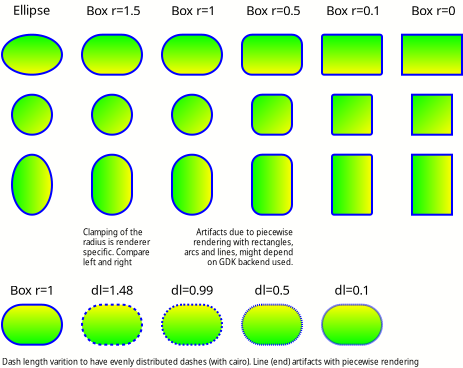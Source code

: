 <?xml version="1.0" encoding="UTF-8"?>
<dia:diagram xmlns:dia="http://www.lysator.liu.se/~alla/dia/">
  <dia:layer name="Background" visible="true" connectable="true" active="true">
    <dia:object type="Standard - Ellipse" version="0" id="O0">
      <dia:attribute name="obj_pos">
        <dia:point val="2,2"/>
      </dia:attribute>
      <dia:attribute name="obj_bb">
        <dia:rectangle val="1.95,1.95;5.05,4.05"/>
      </dia:attribute>
      <dia:attribute name="elem_corner">
        <dia:point val="2,2"/>
      </dia:attribute>
      <dia:attribute name="elem_width">
        <dia:real val="3"/>
      </dia:attribute>
      <dia:attribute name="elem_height">
        <dia:real val="2"/>
      </dia:attribute>
      <dia:attribute name="border_color">
        <dia:color val="#0000ffff"/>
      </dia:attribute>
      <dia:attribute name="inner_color">
        <dia:color val="#00ff00ff"/>
      </dia:attribute>
      <dia:attribute name="pattern">
        <dia:composite type="pattern">
          <dia:attribute name="data">
            <dia:composite type="color-stop">
              <dia:attribute name="offset">
                <dia:real val="0"/>
              </dia:attribute>
              <dia:attribute name="color">
                <dia:color val="#00ff00ff"/>
              </dia:attribute>
            </dia:composite>
            <dia:composite type="color-stop">
              <dia:attribute name="offset">
                <dia:real val="1"/>
              </dia:attribute>
              <dia:attribute name="color">
                <dia:color val="#ffff00ff"/>
              </dia:attribute>
            </dia:composite>
          </dia:attribute>
          <dia:attribute name="gradient">
            <dia:int val="1"/>
          </dia:attribute>
          <dia:attribute name="flags">
            <dia:int val="0"/>
          </dia:attribute>
          <dia:attribute name="p1">
            <dia:point val="0,0"/>
          </dia:attribute>
          <dia:attribute name="p2">
            <dia:point val="0,1"/>
          </dia:attribute>
        </dia:composite>
      </dia:attribute>
    </dia:object>
    <dia:object type="Standard - Ellipse" version="0" id="O1">
      <dia:attribute name="obj_pos">
        <dia:point val="2.5,5"/>
      </dia:attribute>
      <dia:attribute name="obj_bb">
        <dia:rectangle val="2.45,4.95;4.55,7.05"/>
      </dia:attribute>
      <dia:attribute name="elem_corner">
        <dia:point val="2.5,5"/>
      </dia:attribute>
      <dia:attribute name="elem_width">
        <dia:real val="2"/>
      </dia:attribute>
      <dia:attribute name="elem_height">
        <dia:real val="2"/>
      </dia:attribute>
      <dia:attribute name="border_color">
        <dia:color val="#0000ffff"/>
      </dia:attribute>
      <dia:attribute name="inner_color">
        <dia:color val="#00ff00ff"/>
      </dia:attribute>
      <dia:attribute name="pattern">
        <dia:composite type="pattern">
          <dia:attribute name="data">
            <dia:composite type="color-stop">
              <dia:attribute name="offset">
                <dia:real val="0"/>
              </dia:attribute>
              <dia:attribute name="color">
                <dia:color val="#00ff00ff"/>
              </dia:attribute>
            </dia:composite>
            <dia:composite type="color-stop">
              <dia:attribute name="offset">
                <dia:real val="1"/>
              </dia:attribute>
              <dia:attribute name="color">
                <dia:color val="#ffff00ff"/>
              </dia:attribute>
            </dia:composite>
          </dia:attribute>
          <dia:attribute name="gradient">
            <dia:int val="1"/>
          </dia:attribute>
          <dia:attribute name="flags">
            <dia:int val="0"/>
          </dia:attribute>
          <dia:attribute name="p1">
            <dia:point val="0,0"/>
          </dia:attribute>
          <dia:attribute name="p2">
            <dia:point val="1,1"/>
          </dia:attribute>
        </dia:composite>
      </dia:attribute>
    </dia:object>
    <dia:object type="Standard - Ellipse" version="0" id="O2">
      <dia:attribute name="obj_pos">
        <dia:point val="2.5,8"/>
      </dia:attribute>
      <dia:attribute name="obj_bb">
        <dia:rectangle val="2.45,7.95;4.55,11.05"/>
      </dia:attribute>
      <dia:attribute name="elem_corner">
        <dia:point val="2.5,8"/>
      </dia:attribute>
      <dia:attribute name="elem_width">
        <dia:real val="2"/>
      </dia:attribute>
      <dia:attribute name="elem_height">
        <dia:real val="3"/>
      </dia:attribute>
      <dia:attribute name="border_color">
        <dia:color val="#0000ffff"/>
      </dia:attribute>
      <dia:attribute name="inner_color">
        <dia:color val="#00ff00ff"/>
      </dia:attribute>
      <dia:attribute name="pattern">
        <dia:composite type="pattern">
          <dia:attribute name="data">
            <dia:composite type="color-stop">
              <dia:attribute name="offset">
                <dia:real val="0"/>
              </dia:attribute>
              <dia:attribute name="color">
                <dia:color val="#00ff00ff"/>
              </dia:attribute>
            </dia:composite>
            <dia:composite type="color-stop">
              <dia:attribute name="offset">
                <dia:real val="1"/>
              </dia:attribute>
              <dia:attribute name="color">
                <dia:color val="#ffff00ff"/>
              </dia:attribute>
            </dia:composite>
          </dia:attribute>
          <dia:attribute name="gradient">
            <dia:int val="1"/>
          </dia:attribute>
          <dia:attribute name="flags">
            <dia:int val="0"/>
          </dia:attribute>
          <dia:attribute name="p1">
            <dia:point val="0,0"/>
          </dia:attribute>
          <dia:attribute name="p2">
            <dia:point val="1,0"/>
          </dia:attribute>
        </dia:composite>
      </dia:attribute>
    </dia:object>
    <dia:object type="Standard - Box" version="0" id="O3">
      <dia:attribute name="obj_pos">
        <dia:point val="6,2"/>
      </dia:attribute>
      <dia:attribute name="obj_bb">
        <dia:rectangle val="5.95,1.95;9.05,4.05"/>
      </dia:attribute>
      <dia:attribute name="elem_corner">
        <dia:point val="6,2"/>
      </dia:attribute>
      <dia:attribute name="elem_width">
        <dia:real val="3"/>
      </dia:attribute>
      <dia:attribute name="elem_height">
        <dia:real val="2"/>
      </dia:attribute>
      <dia:attribute name="border_color">
        <dia:color val="#0000ffff"/>
      </dia:attribute>
      <dia:attribute name="inner_color">
        <dia:color val="#00ff00ff"/>
      </dia:attribute>
      <dia:attribute name="show_background">
        <dia:boolean val="true"/>
      </dia:attribute>
      <dia:attribute name="corner_radius">
        <dia:real val="1.5"/>
      </dia:attribute>
      <dia:attribute name="pattern">
        <dia:composite type="pattern">
          <dia:attribute name="data">
            <dia:composite type="color-stop">
              <dia:attribute name="offset">
                <dia:real val="0"/>
              </dia:attribute>
              <dia:attribute name="color">
                <dia:color val="#00ff00ff"/>
              </dia:attribute>
            </dia:composite>
            <dia:composite type="color-stop">
              <dia:attribute name="offset">
                <dia:real val="1"/>
              </dia:attribute>
              <dia:attribute name="color">
                <dia:color val="#ffff00ff"/>
              </dia:attribute>
            </dia:composite>
          </dia:attribute>
          <dia:attribute name="gradient">
            <dia:int val="1"/>
          </dia:attribute>
          <dia:attribute name="flags">
            <dia:int val="0"/>
          </dia:attribute>
          <dia:attribute name="p1">
            <dia:point val="0,0"/>
          </dia:attribute>
          <dia:attribute name="p2">
            <dia:point val="0,1"/>
          </dia:attribute>
        </dia:composite>
      </dia:attribute>
    </dia:object>
    <dia:object type="Standard - Box" version="0" id="O4">
      <dia:attribute name="obj_pos">
        <dia:point val="10,2"/>
      </dia:attribute>
      <dia:attribute name="obj_bb">
        <dia:rectangle val="9.95,1.95;13.05,4.05"/>
      </dia:attribute>
      <dia:attribute name="elem_corner">
        <dia:point val="10,2"/>
      </dia:attribute>
      <dia:attribute name="elem_width">
        <dia:real val="3"/>
      </dia:attribute>
      <dia:attribute name="elem_height">
        <dia:real val="2"/>
      </dia:attribute>
      <dia:attribute name="border_color">
        <dia:color val="#0000ffff"/>
      </dia:attribute>
      <dia:attribute name="inner_color">
        <dia:color val="#00ff00ff"/>
      </dia:attribute>
      <dia:attribute name="show_background">
        <dia:boolean val="true"/>
      </dia:attribute>
      <dia:attribute name="corner_radius">
        <dia:real val="1"/>
      </dia:attribute>
      <dia:attribute name="pattern">
        <dia:composite type="pattern">
          <dia:attribute name="data">
            <dia:composite type="color-stop">
              <dia:attribute name="offset">
                <dia:real val="0"/>
              </dia:attribute>
              <dia:attribute name="color">
                <dia:color val="#00ff00ff"/>
              </dia:attribute>
            </dia:composite>
            <dia:composite type="color-stop">
              <dia:attribute name="offset">
                <dia:real val="1"/>
              </dia:attribute>
              <dia:attribute name="color">
                <dia:color val="#ffff00ff"/>
              </dia:attribute>
            </dia:composite>
          </dia:attribute>
          <dia:attribute name="gradient">
            <dia:int val="1"/>
          </dia:attribute>
          <dia:attribute name="flags">
            <dia:int val="0"/>
          </dia:attribute>
          <dia:attribute name="p1">
            <dia:point val="0,0"/>
          </dia:attribute>
          <dia:attribute name="p2">
            <dia:point val="0,1"/>
          </dia:attribute>
        </dia:composite>
      </dia:attribute>
    </dia:object>
    <dia:object type="Standard - Box" version="0" id="O5">
      <dia:attribute name="obj_pos">
        <dia:point val="14,2"/>
      </dia:attribute>
      <dia:attribute name="obj_bb">
        <dia:rectangle val="13.95,1.95;17.05,4.05"/>
      </dia:attribute>
      <dia:attribute name="elem_corner">
        <dia:point val="14,2"/>
      </dia:attribute>
      <dia:attribute name="elem_width">
        <dia:real val="3"/>
      </dia:attribute>
      <dia:attribute name="elem_height">
        <dia:real val="2"/>
      </dia:attribute>
      <dia:attribute name="border_color">
        <dia:color val="#0000ffff"/>
      </dia:attribute>
      <dia:attribute name="inner_color">
        <dia:color val="#00ff00ff"/>
      </dia:attribute>
      <dia:attribute name="show_background">
        <dia:boolean val="true"/>
      </dia:attribute>
      <dia:attribute name="corner_radius">
        <dia:real val="0.5"/>
      </dia:attribute>
      <dia:attribute name="pattern">
        <dia:composite type="pattern">
          <dia:attribute name="data">
            <dia:composite type="color-stop">
              <dia:attribute name="offset">
                <dia:real val="0"/>
              </dia:attribute>
              <dia:attribute name="color">
                <dia:color val="#00ff00ff"/>
              </dia:attribute>
            </dia:composite>
            <dia:composite type="color-stop">
              <dia:attribute name="offset">
                <dia:real val="1"/>
              </dia:attribute>
              <dia:attribute name="color">
                <dia:color val="#ffff00ff"/>
              </dia:attribute>
            </dia:composite>
          </dia:attribute>
          <dia:attribute name="gradient">
            <dia:int val="1"/>
          </dia:attribute>
          <dia:attribute name="flags">
            <dia:int val="0"/>
          </dia:attribute>
          <dia:attribute name="p1">
            <dia:point val="0,0"/>
          </dia:attribute>
          <dia:attribute name="p2">
            <dia:point val="0,1"/>
          </dia:attribute>
        </dia:composite>
      </dia:attribute>
    </dia:object>
    <dia:object type="Standard - Box" version="0" id="O6">
      <dia:attribute name="obj_pos">
        <dia:point val="6.5,5"/>
      </dia:attribute>
      <dia:attribute name="obj_bb">
        <dia:rectangle val="6.45,4.95;8.55,7.05"/>
      </dia:attribute>
      <dia:attribute name="elem_corner">
        <dia:point val="6.5,5"/>
      </dia:attribute>
      <dia:attribute name="elem_width">
        <dia:real val="2"/>
      </dia:attribute>
      <dia:attribute name="elem_height">
        <dia:real val="2"/>
      </dia:attribute>
      <dia:attribute name="border_color">
        <dia:color val="#0000ffff"/>
      </dia:attribute>
      <dia:attribute name="inner_color">
        <dia:color val="#00ff00ff"/>
      </dia:attribute>
      <dia:attribute name="show_background">
        <dia:boolean val="true"/>
      </dia:attribute>
      <dia:attribute name="corner_radius">
        <dia:real val="1.5"/>
      </dia:attribute>
      <dia:attribute name="pattern">
        <dia:composite type="pattern">
          <dia:attribute name="data">
            <dia:composite type="color-stop">
              <dia:attribute name="offset">
                <dia:real val="0"/>
              </dia:attribute>
              <dia:attribute name="color">
                <dia:color val="#00ff00ff"/>
              </dia:attribute>
            </dia:composite>
            <dia:composite type="color-stop">
              <dia:attribute name="offset">
                <dia:real val="1"/>
              </dia:attribute>
              <dia:attribute name="color">
                <dia:color val="#ffff00ff"/>
              </dia:attribute>
            </dia:composite>
          </dia:attribute>
          <dia:attribute name="gradient">
            <dia:int val="1"/>
          </dia:attribute>
          <dia:attribute name="flags">
            <dia:int val="0"/>
          </dia:attribute>
          <dia:attribute name="p1">
            <dia:point val="0,0"/>
          </dia:attribute>
          <dia:attribute name="p2">
            <dia:point val="1,1"/>
          </dia:attribute>
        </dia:composite>
      </dia:attribute>
    </dia:object>
    <dia:object type="Standard - Box" version="0" id="O7">
      <dia:attribute name="obj_pos">
        <dia:point val="10.5,5"/>
      </dia:attribute>
      <dia:attribute name="obj_bb">
        <dia:rectangle val="10.45,4.95;12.55,7.05"/>
      </dia:attribute>
      <dia:attribute name="elem_corner">
        <dia:point val="10.5,5"/>
      </dia:attribute>
      <dia:attribute name="elem_width">
        <dia:real val="2"/>
      </dia:attribute>
      <dia:attribute name="elem_height">
        <dia:real val="2"/>
      </dia:attribute>
      <dia:attribute name="border_color">
        <dia:color val="#0000ffff"/>
      </dia:attribute>
      <dia:attribute name="inner_color">
        <dia:color val="#00ff00ff"/>
      </dia:attribute>
      <dia:attribute name="show_background">
        <dia:boolean val="true"/>
      </dia:attribute>
      <dia:attribute name="corner_radius">
        <dia:real val="1"/>
      </dia:attribute>
      <dia:attribute name="pattern">
        <dia:composite type="pattern">
          <dia:attribute name="data">
            <dia:composite type="color-stop">
              <dia:attribute name="offset">
                <dia:real val="0"/>
              </dia:attribute>
              <dia:attribute name="color">
                <dia:color val="#00ff00ff"/>
              </dia:attribute>
            </dia:composite>
            <dia:composite type="color-stop">
              <dia:attribute name="offset">
                <dia:real val="1"/>
              </dia:attribute>
              <dia:attribute name="color">
                <dia:color val="#ffff00ff"/>
              </dia:attribute>
            </dia:composite>
          </dia:attribute>
          <dia:attribute name="gradient">
            <dia:int val="1"/>
          </dia:attribute>
          <dia:attribute name="flags">
            <dia:int val="0"/>
          </dia:attribute>
          <dia:attribute name="p1">
            <dia:point val="0,0"/>
          </dia:attribute>
          <dia:attribute name="p2">
            <dia:point val="1,1"/>
          </dia:attribute>
        </dia:composite>
      </dia:attribute>
    </dia:object>
    <dia:object type="Standard - Box" version="0" id="O8">
      <dia:attribute name="obj_pos">
        <dia:point val="14.5,5"/>
      </dia:attribute>
      <dia:attribute name="obj_bb">
        <dia:rectangle val="14.45,4.95;16.55,7.05"/>
      </dia:attribute>
      <dia:attribute name="elem_corner">
        <dia:point val="14.5,5"/>
      </dia:attribute>
      <dia:attribute name="elem_width">
        <dia:real val="2"/>
      </dia:attribute>
      <dia:attribute name="elem_height">
        <dia:real val="2"/>
      </dia:attribute>
      <dia:attribute name="border_color">
        <dia:color val="#0000ffff"/>
      </dia:attribute>
      <dia:attribute name="inner_color">
        <dia:color val="#00ff00ff"/>
      </dia:attribute>
      <dia:attribute name="show_background">
        <dia:boolean val="true"/>
      </dia:attribute>
      <dia:attribute name="corner_radius">
        <dia:real val="0.5"/>
      </dia:attribute>
      <dia:attribute name="pattern">
        <dia:composite type="pattern">
          <dia:attribute name="data">
            <dia:composite type="color-stop">
              <dia:attribute name="offset">
                <dia:real val="0"/>
              </dia:attribute>
              <dia:attribute name="color">
                <dia:color val="#00ff00ff"/>
              </dia:attribute>
            </dia:composite>
            <dia:composite type="color-stop">
              <dia:attribute name="offset">
                <dia:real val="1"/>
              </dia:attribute>
              <dia:attribute name="color">
                <dia:color val="#ffff00ff"/>
              </dia:attribute>
            </dia:composite>
          </dia:attribute>
          <dia:attribute name="gradient">
            <dia:int val="1"/>
          </dia:attribute>
          <dia:attribute name="flags">
            <dia:int val="0"/>
          </dia:attribute>
          <dia:attribute name="p1">
            <dia:point val="0,0"/>
          </dia:attribute>
          <dia:attribute name="p2">
            <dia:point val="1,1"/>
          </dia:attribute>
        </dia:composite>
      </dia:attribute>
    </dia:object>
    <dia:object type="Standard - Box" version="0" id="O9">
      <dia:attribute name="obj_pos">
        <dia:point val="6.5,8"/>
      </dia:attribute>
      <dia:attribute name="obj_bb">
        <dia:rectangle val="6.45,7.95;8.55,11.05"/>
      </dia:attribute>
      <dia:attribute name="elem_corner">
        <dia:point val="6.5,8"/>
      </dia:attribute>
      <dia:attribute name="elem_width">
        <dia:real val="2"/>
      </dia:attribute>
      <dia:attribute name="elem_height">
        <dia:real val="3"/>
      </dia:attribute>
      <dia:attribute name="border_color">
        <dia:color val="#0000ffff"/>
      </dia:attribute>
      <dia:attribute name="inner_color">
        <dia:color val="#00ff00ff"/>
      </dia:attribute>
      <dia:attribute name="show_background">
        <dia:boolean val="true"/>
      </dia:attribute>
      <dia:attribute name="corner_radius">
        <dia:real val="1.5"/>
      </dia:attribute>
      <dia:attribute name="pattern">
        <dia:composite type="pattern">
          <dia:attribute name="data">
            <dia:composite type="color-stop">
              <dia:attribute name="offset">
                <dia:real val="0"/>
              </dia:attribute>
              <dia:attribute name="color">
                <dia:color val="#00ff00ff"/>
              </dia:attribute>
            </dia:composite>
            <dia:composite type="color-stop">
              <dia:attribute name="offset">
                <dia:real val="1"/>
              </dia:attribute>
              <dia:attribute name="color">
                <dia:color val="#ffff00ff"/>
              </dia:attribute>
            </dia:composite>
          </dia:attribute>
          <dia:attribute name="gradient">
            <dia:int val="1"/>
          </dia:attribute>
          <dia:attribute name="flags">
            <dia:int val="0"/>
          </dia:attribute>
          <dia:attribute name="p1">
            <dia:point val="0,0"/>
          </dia:attribute>
          <dia:attribute name="p2">
            <dia:point val="1,0"/>
          </dia:attribute>
        </dia:composite>
      </dia:attribute>
    </dia:object>
    <dia:object type="Standard - Box" version="0" id="O10">
      <dia:attribute name="obj_pos">
        <dia:point val="10.5,8"/>
      </dia:attribute>
      <dia:attribute name="obj_bb">
        <dia:rectangle val="10.45,7.95;12.55,11.05"/>
      </dia:attribute>
      <dia:attribute name="elem_corner">
        <dia:point val="10.5,8"/>
      </dia:attribute>
      <dia:attribute name="elem_width">
        <dia:real val="2"/>
      </dia:attribute>
      <dia:attribute name="elem_height">
        <dia:real val="3"/>
      </dia:attribute>
      <dia:attribute name="border_color">
        <dia:color val="#0000ffff"/>
      </dia:attribute>
      <dia:attribute name="inner_color">
        <dia:color val="#00ff00ff"/>
      </dia:attribute>
      <dia:attribute name="show_background">
        <dia:boolean val="true"/>
      </dia:attribute>
      <dia:attribute name="corner_radius">
        <dia:real val="1"/>
      </dia:attribute>
      <dia:attribute name="pattern">
        <dia:composite type="pattern">
          <dia:attribute name="data">
            <dia:composite type="color-stop">
              <dia:attribute name="offset">
                <dia:real val="0"/>
              </dia:attribute>
              <dia:attribute name="color">
                <dia:color val="#00ff00ff"/>
              </dia:attribute>
            </dia:composite>
            <dia:composite type="color-stop">
              <dia:attribute name="offset">
                <dia:real val="1"/>
              </dia:attribute>
              <dia:attribute name="color">
                <dia:color val="#ffff00ff"/>
              </dia:attribute>
            </dia:composite>
          </dia:attribute>
          <dia:attribute name="gradient">
            <dia:int val="1"/>
          </dia:attribute>
          <dia:attribute name="flags">
            <dia:int val="0"/>
          </dia:attribute>
          <dia:attribute name="p1">
            <dia:point val="0,0"/>
          </dia:attribute>
          <dia:attribute name="p2">
            <dia:point val="1,0"/>
          </dia:attribute>
        </dia:composite>
      </dia:attribute>
    </dia:object>
    <dia:object type="Standard - Box" version="0" id="O11">
      <dia:attribute name="obj_pos">
        <dia:point val="14.5,8"/>
      </dia:attribute>
      <dia:attribute name="obj_bb">
        <dia:rectangle val="14.45,7.95;16.55,11.05"/>
      </dia:attribute>
      <dia:attribute name="elem_corner">
        <dia:point val="14.5,8"/>
      </dia:attribute>
      <dia:attribute name="elem_width">
        <dia:real val="2"/>
      </dia:attribute>
      <dia:attribute name="elem_height">
        <dia:real val="3"/>
      </dia:attribute>
      <dia:attribute name="border_color">
        <dia:color val="#0000ffff"/>
      </dia:attribute>
      <dia:attribute name="inner_color">
        <dia:color val="#00ff00ff"/>
      </dia:attribute>
      <dia:attribute name="show_background">
        <dia:boolean val="true"/>
      </dia:attribute>
      <dia:attribute name="corner_radius">
        <dia:real val="0.5"/>
      </dia:attribute>
      <dia:attribute name="pattern">
        <dia:composite type="pattern">
          <dia:attribute name="data">
            <dia:composite type="color-stop">
              <dia:attribute name="offset">
                <dia:real val="0"/>
              </dia:attribute>
              <dia:attribute name="color">
                <dia:color val="#00ff00ff"/>
              </dia:attribute>
            </dia:composite>
            <dia:composite type="color-stop">
              <dia:attribute name="offset">
                <dia:real val="1"/>
              </dia:attribute>
              <dia:attribute name="color">
                <dia:color val="#ffff00ff"/>
              </dia:attribute>
            </dia:composite>
          </dia:attribute>
          <dia:attribute name="gradient">
            <dia:int val="1"/>
          </dia:attribute>
          <dia:attribute name="flags">
            <dia:int val="0"/>
          </dia:attribute>
          <dia:attribute name="p1">
            <dia:point val="0,0"/>
          </dia:attribute>
          <dia:attribute name="p2">
            <dia:point val="1,0"/>
          </dia:attribute>
        </dia:composite>
      </dia:attribute>
    </dia:object>
    <dia:object type="Standard - Text" version="1" id="O12">
      <dia:attribute name="obj_pos">
        <dia:point val="3.5,1"/>
      </dia:attribute>
      <dia:attribute name="obj_bb">
        <dia:rectangle val="2.61,0.36;4.39,1.133"/>
      </dia:attribute>
      <dia:attribute name="text">
        <dia:composite type="text">
          <dia:attribute name="string">
            <dia:string>#Ellipse#</dia:string>
          </dia:attribute>
          <dia:attribute name="font">
            <dia:font family="sans" style="0" name="Helvetica"/>
          </dia:attribute>
          <dia:attribute name="height">
            <dia:real val="0.8"/>
          </dia:attribute>
          <dia:attribute name="pos">
            <dia:point val="3.5,1"/>
          </dia:attribute>
          <dia:attribute name="color">
            <dia:color val="#000000ff"/>
          </dia:attribute>
          <dia:attribute name="alignment">
            <dia:enum val="1"/>
          </dia:attribute>
        </dia:composite>
      </dia:attribute>
      <dia:attribute name="valign">
        <dia:enum val="3"/>
      </dia:attribute>
    </dia:object>
    <dia:object type="Standard - Text" version="1" id="O13">
      <dia:attribute name="obj_pos">
        <dia:point val="7.556,1.024"/>
      </dia:attribute>
      <dia:attribute name="obj_bb">
        <dia:rectangle val="6.139,0.384;8.972,1.157"/>
      </dia:attribute>
      <dia:attribute name="text">
        <dia:composite type="text">
          <dia:attribute name="string">
            <dia:string>#Box r=1.5#</dia:string>
          </dia:attribute>
          <dia:attribute name="font">
            <dia:font family="sans" style="0" name="Helvetica"/>
          </dia:attribute>
          <dia:attribute name="height">
            <dia:real val="0.8"/>
          </dia:attribute>
          <dia:attribute name="pos">
            <dia:point val="7.556,1.024"/>
          </dia:attribute>
          <dia:attribute name="color">
            <dia:color val="#000000ff"/>
          </dia:attribute>
          <dia:attribute name="alignment">
            <dia:enum val="1"/>
          </dia:attribute>
        </dia:composite>
      </dia:attribute>
      <dia:attribute name="valign">
        <dia:enum val="3"/>
      </dia:attribute>
    </dia:object>
    <dia:object type="Standard - Text" version="1" id="O14">
      <dia:attribute name="obj_pos">
        <dia:point val="11.556,1.024"/>
      </dia:attribute>
      <dia:attribute name="obj_bb">
        <dia:rectangle val="10.412,0.384;12.699,1.157"/>
      </dia:attribute>
      <dia:attribute name="text">
        <dia:composite type="text">
          <dia:attribute name="string">
            <dia:string>#Box r=1#</dia:string>
          </dia:attribute>
          <dia:attribute name="font">
            <dia:font family="sans" style="0" name="Helvetica"/>
          </dia:attribute>
          <dia:attribute name="height">
            <dia:real val="0.8"/>
          </dia:attribute>
          <dia:attribute name="pos">
            <dia:point val="11.556,1.024"/>
          </dia:attribute>
          <dia:attribute name="color">
            <dia:color val="#000000ff"/>
          </dia:attribute>
          <dia:attribute name="alignment">
            <dia:enum val="1"/>
          </dia:attribute>
        </dia:composite>
      </dia:attribute>
      <dia:attribute name="valign">
        <dia:enum val="3"/>
      </dia:attribute>
    </dia:object>
    <dia:object type="Standard - Text" version="1" id="O15">
      <dia:attribute name="obj_pos">
        <dia:point val="15.556,1.024"/>
      </dia:attribute>
      <dia:attribute name="obj_bb">
        <dia:rectangle val="14.139,0.384;16.972,1.157"/>
      </dia:attribute>
      <dia:attribute name="text">
        <dia:composite type="text">
          <dia:attribute name="string">
            <dia:string>#Box r=0.5#</dia:string>
          </dia:attribute>
          <dia:attribute name="font">
            <dia:font family="sans" style="0" name="Helvetica"/>
          </dia:attribute>
          <dia:attribute name="height">
            <dia:real val="0.8"/>
          </dia:attribute>
          <dia:attribute name="pos">
            <dia:point val="15.556,1.024"/>
          </dia:attribute>
          <dia:attribute name="color">
            <dia:color val="#000000ff"/>
          </dia:attribute>
          <dia:attribute name="alignment">
            <dia:enum val="1"/>
          </dia:attribute>
        </dia:composite>
      </dia:attribute>
      <dia:attribute name="valign">
        <dia:enum val="3"/>
      </dia:attribute>
    </dia:object>
    <dia:object type="Standard - Text" version="1" id="O16">
      <dia:attribute name="obj_pos">
        <dia:point val="6.056,12.024"/>
      </dia:attribute>
      <dia:attribute name="obj_bb">
        <dia:rectangle val="6.056,11.624;9.168,13.607"/>
      </dia:attribute>
      <dia:attribute name="text">
        <dia:composite type="text">
          <dia:attribute name="string">
            <dia:string>#Clamping of the
radius is renderer
specific. Compare
left and right#</dia:string>
          </dia:attribute>
          <dia:attribute name="font">
            <dia:font family="sans" style="0" name="Helvetica"/>
          </dia:attribute>
          <dia:attribute name="height">
            <dia:real val="0.5"/>
          </dia:attribute>
          <dia:attribute name="pos">
            <dia:point val="6.056,12.024"/>
          </dia:attribute>
          <dia:attribute name="color">
            <dia:color val="#000000ff"/>
          </dia:attribute>
          <dia:attribute name="alignment">
            <dia:enum val="0"/>
          </dia:attribute>
        </dia:composite>
      </dia:attribute>
      <dia:attribute name="valign">
        <dia:enum val="3"/>
      </dia:attribute>
    </dia:object>
    <dia:object type="Standard - Text" version="1" id="O17">
      <dia:attribute name="obj_pos">
        <dia:point val="16.556,12.024"/>
      </dia:attribute>
      <dia:attribute name="obj_bb">
        <dia:rectangle val="11.463,11.624;16.556,13.607"/>
      </dia:attribute>
      <dia:attribute name="text">
        <dia:composite type="text">
          <dia:attribute name="string">
            <dia:string>#Artifacts due to piecewise
rendering with rectangles,
arcs and lines, might depend
on GDK backend used.#</dia:string>
          </dia:attribute>
          <dia:attribute name="font">
            <dia:font family="sans" style="0" name="Helvetica"/>
          </dia:attribute>
          <dia:attribute name="height">
            <dia:real val="0.5"/>
          </dia:attribute>
          <dia:attribute name="pos">
            <dia:point val="16.556,12.024"/>
          </dia:attribute>
          <dia:attribute name="color">
            <dia:color val="#000000ff"/>
          </dia:attribute>
          <dia:attribute name="alignment">
            <dia:enum val="2"/>
          </dia:attribute>
        </dia:composite>
      </dia:attribute>
      <dia:attribute name="valign">
        <dia:enum val="3"/>
      </dia:attribute>
    </dia:object>
    <dia:object type="Standard - Box" version="0" id="O18">
      <dia:attribute name="obj_pos">
        <dia:point val="2,15.5"/>
      </dia:attribute>
      <dia:attribute name="obj_bb">
        <dia:rectangle val="1.95,15.45;5.05,17.55"/>
      </dia:attribute>
      <dia:attribute name="elem_corner">
        <dia:point val="2,15.5"/>
      </dia:attribute>
      <dia:attribute name="elem_width">
        <dia:real val="3"/>
      </dia:attribute>
      <dia:attribute name="elem_height">
        <dia:real val="2"/>
      </dia:attribute>
      <dia:attribute name="border_color">
        <dia:color val="#0000ffff"/>
      </dia:attribute>
      <dia:attribute name="inner_color">
        <dia:color val="#ffff00ff"/>
      </dia:attribute>
      <dia:attribute name="show_background">
        <dia:boolean val="true"/>
      </dia:attribute>
      <dia:attribute name="corner_radius">
        <dia:real val="1"/>
      </dia:attribute>
      <dia:attribute name="pattern">
        <dia:composite type="pattern">
          <dia:attribute name="data">
            <dia:composite type="color-stop">
              <dia:attribute name="offset">
                <dia:real val="0"/>
              </dia:attribute>
              <dia:attribute name="color">
                <dia:color val="#ffff00ff"/>
              </dia:attribute>
            </dia:composite>
            <dia:composite type="color-stop">
              <dia:attribute name="offset">
                <dia:real val="1"/>
              </dia:attribute>
              <dia:attribute name="color">
                <dia:color val="#00ff00ff"/>
              </dia:attribute>
            </dia:composite>
          </dia:attribute>
          <dia:attribute name="gradient">
            <dia:int val="1"/>
          </dia:attribute>
          <dia:attribute name="flags">
            <dia:int val="0"/>
          </dia:attribute>
          <dia:attribute name="p1">
            <dia:point val="0,0"/>
          </dia:attribute>
          <dia:attribute name="p2">
            <dia:point val="0,1"/>
          </dia:attribute>
        </dia:composite>
      </dia:attribute>
    </dia:object>
    <dia:object type="Standard - Box" version="0" id="O19">
      <dia:attribute name="obj_pos">
        <dia:point val="6,15.5"/>
      </dia:attribute>
      <dia:attribute name="obj_bb">
        <dia:rectangle val="5.95,15.45;9.05,17.55"/>
      </dia:attribute>
      <dia:attribute name="elem_corner">
        <dia:point val="6,15.5"/>
      </dia:attribute>
      <dia:attribute name="elem_width">
        <dia:real val="3"/>
      </dia:attribute>
      <dia:attribute name="elem_height">
        <dia:real val="2"/>
      </dia:attribute>
      <dia:attribute name="border_color">
        <dia:color val="#0000ffff"/>
      </dia:attribute>
      <dia:attribute name="inner_color">
        <dia:color val="#ffff00ff"/>
      </dia:attribute>
      <dia:attribute name="show_background">
        <dia:boolean val="true"/>
      </dia:attribute>
      <dia:attribute name="line_style">
        <dia:enum val="4"/>
      </dia:attribute>
      <dia:attribute name="dashlength">
        <dia:real val="1.48"/>
      </dia:attribute>
      <dia:attribute name="corner_radius">
        <dia:real val="1"/>
      </dia:attribute>
      <dia:attribute name="pattern">
        <dia:composite type="pattern">
          <dia:attribute name="data">
            <dia:composite type="color-stop">
              <dia:attribute name="offset">
                <dia:real val="0"/>
              </dia:attribute>
              <dia:attribute name="color">
                <dia:color val="#ffff00ff"/>
              </dia:attribute>
            </dia:composite>
            <dia:composite type="color-stop">
              <dia:attribute name="offset">
                <dia:real val="1"/>
              </dia:attribute>
              <dia:attribute name="color">
                <dia:color val="#00ff00ff"/>
              </dia:attribute>
            </dia:composite>
          </dia:attribute>
          <dia:attribute name="gradient">
            <dia:int val="1"/>
          </dia:attribute>
          <dia:attribute name="flags">
            <dia:int val="0"/>
          </dia:attribute>
          <dia:attribute name="p1">
            <dia:point val="0,0"/>
          </dia:attribute>
          <dia:attribute name="p2">
            <dia:point val="0,1"/>
          </dia:attribute>
        </dia:composite>
      </dia:attribute>
    </dia:object>
    <dia:object type="Standard - Box" version="0" id="O20">
      <dia:attribute name="obj_pos">
        <dia:point val="10,15.5"/>
      </dia:attribute>
      <dia:attribute name="obj_bb">
        <dia:rectangle val="9.95,15.45;13.05,17.55"/>
      </dia:attribute>
      <dia:attribute name="elem_corner">
        <dia:point val="10,15.5"/>
      </dia:attribute>
      <dia:attribute name="elem_width">
        <dia:real val="3"/>
      </dia:attribute>
      <dia:attribute name="elem_height">
        <dia:real val="2"/>
      </dia:attribute>
      <dia:attribute name="border_color">
        <dia:color val="#0000ffff"/>
      </dia:attribute>
      <dia:attribute name="inner_color">
        <dia:color val="#ffff00ff"/>
      </dia:attribute>
      <dia:attribute name="show_background">
        <dia:boolean val="true"/>
      </dia:attribute>
      <dia:attribute name="line_style">
        <dia:enum val="4"/>
      </dia:attribute>
      <dia:attribute name="dashlength">
        <dia:real val="0.99"/>
      </dia:attribute>
      <dia:attribute name="corner_radius">
        <dia:real val="1"/>
      </dia:attribute>
      <dia:attribute name="pattern">
        <dia:composite type="pattern">
          <dia:attribute name="data">
            <dia:composite type="color-stop">
              <dia:attribute name="offset">
                <dia:real val="0"/>
              </dia:attribute>
              <dia:attribute name="color">
                <dia:color val="#ffff00ff"/>
              </dia:attribute>
            </dia:composite>
            <dia:composite type="color-stop">
              <dia:attribute name="offset">
                <dia:real val="1"/>
              </dia:attribute>
              <dia:attribute name="color">
                <dia:color val="#00ff00ff"/>
              </dia:attribute>
            </dia:composite>
          </dia:attribute>
          <dia:attribute name="gradient">
            <dia:int val="1"/>
          </dia:attribute>
          <dia:attribute name="flags">
            <dia:int val="0"/>
          </dia:attribute>
          <dia:attribute name="p1">
            <dia:point val="0,0"/>
          </dia:attribute>
          <dia:attribute name="p2">
            <dia:point val="0,1"/>
          </dia:attribute>
        </dia:composite>
      </dia:attribute>
    </dia:object>
    <dia:object type="Standard - Box" version="0" id="O21">
      <dia:attribute name="obj_pos">
        <dia:point val="14,15.5"/>
      </dia:attribute>
      <dia:attribute name="obj_bb">
        <dia:rectangle val="13.95,15.45;17.05,17.55"/>
      </dia:attribute>
      <dia:attribute name="elem_corner">
        <dia:point val="14,15.5"/>
      </dia:attribute>
      <dia:attribute name="elem_width">
        <dia:real val="3"/>
      </dia:attribute>
      <dia:attribute name="elem_height">
        <dia:real val="2"/>
      </dia:attribute>
      <dia:attribute name="border_color">
        <dia:color val="#0000ffff"/>
      </dia:attribute>
      <dia:attribute name="inner_color">
        <dia:color val="#ffff00ff"/>
      </dia:attribute>
      <dia:attribute name="show_background">
        <dia:boolean val="true"/>
      </dia:attribute>
      <dia:attribute name="line_style">
        <dia:enum val="4"/>
      </dia:attribute>
      <dia:attribute name="dashlength">
        <dia:real val="0.5"/>
      </dia:attribute>
      <dia:attribute name="corner_radius">
        <dia:real val="1"/>
      </dia:attribute>
      <dia:attribute name="pattern">
        <dia:composite type="pattern">
          <dia:attribute name="data">
            <dia:composite type="color-stop">
              <dia:attribute name="offset">
                <dia:real val="0"/>
              </dia:attribute>
              <dia:attribute name="color">
                <dia:color val="#ffff00ff"/>
              </dia:attribute>
            </dia:composite>
            <dia:composite type="color-stop">
              <dia:attribute name="offset">
                <dia:real val="1"/>
              </dia:attribute>
              <dia:attribute name="color">
                <dia:color val="#00ff00ff"/>
              </dia:attribute>
            </dia:composite>
          </dia:attribute>
          <dia:attribute name="gradient">
            <dia:int val="1"/>
          </dia:attribute>
          <dia:attribute name="flags">
            <dia:int val="0"/>
          </dia:attribute>
          <dia:attribute name="p1">
            <dia:point val="0,0"/>
          </dia:attribute>
          <dia:attribute name="p2">
            <dia:point val="0,1"/>
          </dia:attribute>
        </dia:composite>
      </dia:attribute>
    </dia:object>
    <dia:object type="Standard - Text" version="1" id="O22">
      <dia:attribute name="obj_pos">
        <dia:point val="3.5,15"/>
      </dia:attribute>
      <dia:attribute name="obj_bb">
        <dia:rectangle val="2.356,14.36;4.644,15.133"/>
      </dia:attribute>
      <dia:attribute name="text">
        <dia:composite type="text">
          <dia:attribute name="string">
            <dia:string>#Box r=1#</dia:string>
          </dia:attribute>
          <dia:attribute name="font">
            <dia:font family="sans" style="0" name="Helvetica"/>
          </dia:attribute>
          <dia:attribute name="height">
            <dia:real val="0.8"/>
          </dia:attribute>
          <dia:attribute name="pos">
            <dia:point val="3.5,15"/>
          </dia:attribute>
          <dia:attribute name="color">
            <dia:color val="#000000ff"/>
          </dia:attribute>
          <dia:attribute name="alignment">
            <dia:enum val="1"/>
          </dia:attribute>
        </dia:composite>
      </dia:attribute>
      <dia:attribute name="valign">
        <dia:enum val="3"/>
      </dia:attribute>
    </dia:object>
    <dia:object type="Standard - Text" version="1" id="O23">
      <dia:attribute name="obj_pos">
        <dia:point val="2,18.5"/>
      </dia:attribute>
      <dia:attribute name="obj_bb">
        <dia:rectangle val="2,18.1;21.845,18.582"/>
      </dia:attribute>
      <dia:attribute name="text">
        <dia:composite type="text">
          <dia:attribute name="string">
            <dia:string>#Dash length varition to have evenly distributed dashes (with cairo). Line (end) artifacts with piecewise rendering#</dia:string>
          </dia:attribute>
          <dia:attribute name="font">
            <dia:font family="sans" style="0" name="Helvetica"/>
          </dia:attribute>
          <dia:attribute name="height">
            <dia:real val="0.5"/>
          </dia:attribute>
          <dia:attribute name="pos">
            <dia:point val="2,18.5"/>
          </dia:attribute>
          <dia:attribute name="color">
            <dia:color val="#000000ff"/>
          </dia:attribute>
          <dia:attribute name="alignment">
            <dia:enum val="0"/>
          </dia:attribute>
        </dia:composite>
      </dia:attribute>
      <dia:attribute name="valign">
        <dia:enum val="3"/>
      </dia:attribute>
    </dia:object>
    <dia:object type="Standard - Text" version="1" id="O24">
      <dia:attribute name="obj_pos">
        <dia:point val="7.5,15"/>
      </dia:attribute>
      <dia:attribute name="obj_bb">
        <dia:rectangle val="6.394,14.36;8.606,15.133"/>
      </dia:attribute>
      <dia:attribute name="text">
        <dia:composite type="text">
          <dia:attribute name="string">
            <dia:string>#dl=1.48#</dia:string>
          </dia:attribute>
          <dia:attribute name="font">
            <dia:font family="sans" style="0" name="Helvetica"/>
          </dia:attribute>
          <dia:attribute name="height">
            <dia:real val="0.8"/>
          </dia:attribute>
          <dia:attribute name="pos">
            <dia:point val="7.5,15"/>
          </dia:attribute>
          <dia:attribute name="color">
            <dia:color val="#000000ff"/>
          </dia:attribute>
          <dia:attribute name="alignment">
            <dia:enum val="1"/>
          </dia:attribute>
        </dia:composite>
      </dia:attribute>
      <dia:attribute name="valign">
        <dia:enum val="3"/>
      </dia:attribute>
    </dia:object>
    <dia:object type="Standard - Text" version="1" id="O25">
      <dia:attribute name="obj_pos">
        <dia:point val="11.5,15"/>
      </dia:attribute>
      <dia:attribute name="obj_bb">
        <dia:rectangle val="10.394,14.36;12.606,15.133"/>
      </dia:attribute>
      <dia:attribute name="text">
        <dia:composite type="text">
          <dia:attribute name="string">
            <dia:string>#dl=0.99#</dia:string>
          </dia:attribute>
          <dia:attribute name="font">
            <dia:font family="sans" style="0" name="Helvetica"/>
          </dia:attribute>
          <dia:attribute name="height">
            <dia:real val="0.8"/>
          </dia:attribute>
          <dia:attribute name="pos">
            <dia:point val="11.5,15"/>
          </dia:attribute>
          <dia:attribute name="color">
            <dia:color val="#000000ff"/>
          </dia:attribute>
          <dia:attribute name="alignment">
            <dia:enum val="1"/>
          </dia:attribute>
        </dia:composite>
      </dia:attribute>
      <dia:attribute name="valign">
        <dia:enum val="3"/>
      </dia:attribute>
    </dia:object>
    <dia:object type="Standard - Text" version="1" id="O26">
      <dia:attribute name="obj_pos">
        <dia:point val="15.5,15"/>
      </dia:attribute>
      <dia:attribute name="obj_bb">
        <dia:rectangle val="14.569,14.36;16.431,15.133"/>
      </dia:attribute>
      <dia:attribute name="text">
        <dia:composite type="text">
          <dia:attribute name="string">
            <dia:string>#dl=0.5#</dia:string>
          </dia:attribute>
          <dia:attribute name="font">
            <dia:font family="sans" style="0" name="Helvetica"/>
          </dia:attribute>
          <dia:attribute name="height">
            <dia:real val="0.8"/>
          </dia:attribute>
          <dia:attribute name="pos">
            <dia:point val="15.5,15"/>
          </dia:attribute>
          <dia:attribute name="color">
            <dia:color val="#000000ff"/>
          </dia:attribute>
          <dia:attribute name="alignment">
            <dia:enum val="1"/>
          </dia:attribute>
        </dia:composite>
      </dia:attribute>
      <dia:attribute name="valign">
        <dia:enum val="3"/>
      </dia:attribute>
    </dia:object>
    <dia:object type="Standard - Box" version="0" id="O27">
      <dia:attribute name="obj_pos">
        <dia:point val="18,2"/>
      </dia:attribute>
      <dia:attribute name="obj_bb">
        <dia:rectangle val="17.95,1.95;21.05,4.05"/>
      </dia:attribute>
      <dia:attribute name="elem_corner">
        <dia:point val="18,2"/>
      </dia:attribute>
      <dia:attribute name="elem_width">
        <dia:real val="3"/>
      </dia:attribute>
      <dia:attribute name="elem_height">
        <dia:real val="2"/>
      </dia:attribute>
      <dia:attribute name="border_color">
        <dia:color val="#0000ffff"/>
      </dia:attribute>
      <dia:attribute name="inner_color">
        <dia:color val="#00ff00ff"/>
      </dia:attribute>
      <dia:attribute name="show_background">
        <dia:boolean val="true"/>
      </dia:attribute>
      <dia:attribute name="corner_radius">
        <dia:real val="0.1"/>
      </dia:attribute>
      <dia:attribute name="pattern">
        <dia:composite type="pattern">
          <dia:attribute name="data">
            <dia:composite type="color-stop">
              <dia:attribute name="offset">
                <dia:real val="0"/>
              </dia:attribute>
              <dia:attribute name="color">
                <dia:color val="#00ff00ff"/>
              </dia:attribute>
            </dia:composite>
            <dia:composite type="color-stop">
              <dia:attribute name="offset">
                <dia:real val="1"/>
              </dia:attribute>
              <dia:attribute name="color">
                <dia:color val="#ffff00ff"/>
              </dia:attribute>
            </dia:composite>
          </dia:attribute>
          <dia:attribute name="gradient">
            <dia:int val="1"/>
          </dia:attribute>
          <dia:attribute name="flags">
            <dia:int val="0"/>
          </dia:attribute>
          <dia:attribute name="p1">
            <dia:point val="0,0"/>
          </dia:attribute>
          <dia:attribute name="p2">
            <dia:point val="0,1"/>
          </dia:attribute>
        </dia:composite>
      </dia:attribute>
    </dia:object>
    <dia:object type="Standard - Box" version="0" id="O28">
      <dia:attribute name="obj_pos">
        <dia:point val="18.5,5"/>
      </dia:attribute>
      <dia:attribute name="obj_bb">
        <dia:rectangle val="18.45,4.95;20.55,7.05"/>
      </dia:attribute>
      <dia:attribute name="elem_corner">
        <dia:point val="18.5,5"/>
      </dia:attribute>
      <dia:attribute name="elem_width">
        <dia:real val="2"/>
      </dia:attribute>
      <dia:attribute name="elem_height">
        <dia:real val="2"/>
      </dia:attribute>
      <dia:attribute name="border_color">
        <dia:color val="#0000ffff"/>
      </dia:attribute>
      <dia:attribute name="inner_color">
        <dia:color val="#00ff00ff"/>
      </dia:attribute>
      <dia:attribute name="show_background">
        <dia:boolean val="true"/>
      </dia:attribute>
      <dia:attribute name="corner_radius">
        <dia:real val="0.1"/>
      </dia:attribute>
      <dia:attribute name="pattern">
        <dia:composite type="pattern">
          <dia:attribute name="data">
            <dia:composite type="color-stop">
              <dia:attribute name="offset">
                <dia:real val="0"/>
              </dia:attribute>
              <dia:attribute name="color">
                <dia:color val="#00ff00ff"/>
              </dia:attribute>
            </dia:composite>
            <dia:composite type="color-stop">
              <dia:attribute name="offset">
                <dia:real val="1"/>
              </dia:attribute>
              <dia:attribute name="color">
                <dia:color val="#ffff00ff"/>
              </dia:attribute>
            </dia:composite>
          </dia:attribute>
          <dia:attribute name="gradient">
            <dia:int val="1"/>
          </dia:attribute>
          <dia:attribute name="flags">
            <dia:int val="0"/>
          </dia:attribute>
          <dia:attribute name="p1">
            <dia:point val="0,0"/>
          </dia:attribute>
          <dia:attribute name="p2">
            <dia:point val="1,1"/>
          </dia:attribute>
        </dia:composite>
      </dia:attribute>
    </dia:object>
    <dia:object type="Standard - Box" version="0" id="O29">
      <dia:attribute name="obj_pos">
        <dia:point val="18.5,8"/>
      </dia:attribute>
      <dia:attribute name="obj_bb">
        <dia:rectangle val="18.45,7.95;20.55,11.05"/>
      </dia:attribute>
      <dia:attribute name="elem_corner">
        <dia:point val="18.5,8"/>
      </dia:attribute>
      <dia:attribute name="elem_width">
        <dia:real val="2"/>
      </dia:attribute>
      <dia:attribute name="elem_height">
        <dia:real val="3"/>
      </dia:attribute>
      <dia:attribute name="border_color">
        <dia:color val="#0000ffff"/>
      </dia:attribute>
      <dia:attribute name="inner_color">
        <dia:color val="#00ff00ff"/>
      </dia:attribute>
      <dia:attribute name="show_background">
        <dia:boolean val="true"/>
      </dia:attribute>
      <dia:attribute name="corner_radius">
        <dia:real val="0.1"/>
      </dia:attribute>
      <dia:attribute name="pattern">
        <dia:composite type="pattern">
          <dia:attribute name="data">
            <dia:composite type="color-stop">
              <dia:attribute name="offset">
                <dia:real val="0"/>
              </dia:attribute>
              <dia:attribute name="color">
                <dia:color val="#00ff00ff"/>
              </dia:attribute>
            </dia:composite>
            <dia:composite type="color-stop">
              <dia:attribute name="offset">
                <dia:real val="1"/>
              </dia:attribute>
              <dia:attribute name="color">
                <dia:color val="#ffff00ff"/>
              </dia:attribute>
            </dia:composite>
          </dia:attribute>
          <dia:attribute name="gradient">
            <dia:int val="1"/>
          </dia:attribute>
          <dia:attribute name="flags">
            <dia:int val="0"/>
          </dia:attribute>
          <dia:attribute name="p1">
            <dia:point val="0,0"/>
          </dia:attribute>
          <dia:attribute name="p2">
            <dia:point val="1,0"/>
          </dia:attribute>
        </dia:composite>
      </dia:attribute>
    </dia:object>
    <dia:object type="Standard - Text" version="1" id="O30">
      <dia:attribute name="obj_pos">
        <dia:point val="19.556,1.024"/>
      </dia:attribute>
      <dia:attribute name="obj_bb">
        <dia:rectangle val="18.139,0.384;20.972,1.157"/>
      </dia:attribute>
      <dia:attribute name="text">
        <dia:composite type="text">
          <dia:attribute name="string">
            <dia:string>#Box r=0.1#</dia:string>
          </dia:attribute>
          <dia:attribute name="font">
            <dia:font family="sans" style="0" name="Helvetica"/>
          </dia:attribute>
          <dia:attribute name="height">
            <dia:real val="0.8"/>
          </dia:attribute>
          <dia:attribute name="pos">
            <dia:point val="19.556,1.024"/>
          </dia:attribute>
          <dia:attribute name="color">
            <dia:color val="#000000ff"/>
          </dia:attribute>
          <dia:attribute name="alignment">
            <dia:enum val="1"/>
          </dia:attribute>
        </dia:composite>
      </dia:attribute>
      <dia:attribute name="valign">
        <dia:enum val="3"/>
      </dia:attribute>
    </dia:object>
    <dia:object type="Standard - Box" version="0" id="O31">
      <dia:attribute name="obj_pos">
        <dia:point val="22,2"/>
      </dia:attribute>
      <dia:attribute name="obj_bb">
        <dia:rectangle val="21.95,1.95;25.05,4.05"/>
      </dia:attribute>
      <dia:attribute name="elem_corner">
        <dia:point val="22,2"/>
      </dia:attribute>
      <dia:attribute name="elem_width">
        <dia:real val="3"/>
      </dia:attribute>
      <dia:attribute name="elem_height">
        <dia:real val="2"/>
      </dia:attribute>
      <dia:attribute name="border_color">
        <dia:color val="#0000ffff"/>
      </dia:attribute>
      <dia:attribute name="inner_color">
        <dia:color val="#00ff00ff"/>
      </dia:attribute>
      <dia:attribute name="show_background">
        <dia:boolean val="true"/>
      </dia:attribute>
      <dia:attribute name="pattern">
        <dia:composite type="pattern">
          <dia:attribute name="data">
            <dia:composite type="color-stop">
              <dia:attribute name="offset">
                <dia:real val="0"/>
              </dia:attribute>
              <dia:attribute name="color">
                <dia:color val="#00ff00ff"/>
              </dia:attribute>
            </dia:composite>
            <dia:composite type="color-stop">
              <dia:attribute name="offset">
                <dia:real val="1"/>
              </dia:attribute>
              <dia:attribute name="color">
                <dia:color val="#ffff00ff"/>
              </dia:attribute>
            </dia:composite>
          </dia:attribute>
          <dia:attribute name="gradient">
            <dia:int val="1"/>
          </dia:attribute>
          <dia:attribute name="flags">
            <dia:int val="0"/>
          </dia:attribute>
          <dia:attribute name="p1">
            <dia:point val="0,0"/>
          </dia:attribute>
          <dia:attribute name="p2">
            <dia:point val="0,1"/>
          </dia:attribute>
        </dia:composite>
      </dia:attribute>
    </dia:object>
    <dia:object type="Standard - Box" version="0" id="O32">
      <dia:attribute name="obj_pos">
        <dia:point val="22.5,5"/>
      </dia:attribute>
      <dia:attribute name="obj_bb">
        <dia:rectangle val="22.45,4.95;24.55,7.05"/>
      </dia:attribute>
      <dia:attribute name="elem_corner">
        <dia:point val="22.5,5"/>
      </dia:attribute>
      <dia:attribute name="elem_width">
        <dia:real val="2"/>
      </dia:attribute>
      <dia:attribute name="elem_height">
        <dia:real val="2"/>
      </dia:attribute>
      <dia:attribute name="border_color">
        <dia:color val="#0000ffff"/>
      </dia:attribute>
      <dia:attribute name="inner_color">
        <dia:color val="#00ff00ff"/>
      </dia:attribute>
      <dia:attribute name="show_background">
        <dia:boolean val="true"/>
      </dia:attribute>
      <dia:attribute name="pattern">
        <dia:composite type="pattern">
          <dia:attribute name="data">
            <dia:composite type="color-stop">
              <dia:attribute name="offset">
                <dia:real val="0"/>
              </dia:attribute>
              <dia:attribute name="color">
                <dia:color val="#00ff00ff"/>
              </dia:attribute>
            </dia:composite>
            <dia:composite type="color-stop">
              <dia:attribute name="offset">
                <dia:real val="1"/>
              </dia:attribute>
              <dia:attribute name="color">
                <dia:color val="#ffff00ff"/>
              </dia:attribute>
            </dia:composite>
          </dia:attribute>
          <dia:attribute name="gradient">
            <dia:int val="1"/>
          </dia:attribute>
          <dia:attribute name="flags">
            <dia:int val="0"/>
          </dia:attribute>
          <dia:attribute name="p1">
            <dia:point val="0,0"/>
          </dia:attribute>
          <dia:attribute name="p2">
            <dia:point val="1,1"/>
          </dia:attribute>
        </dia:composite>
      </dia:attribute>
    </dia:object>
    <dia:object type="Standard - Box" version="0" id="O33">
      <dia:attribute name="obj_pos">
        <dia:point val="22.5,8"/>
      </dia:attribute>
      <dia:attribute name="obj_bb">
        <dia:rectangle val="22.45,7.95;24.55,11.05"/>
      </dia:attribute>
      <dia:attribute name="elem_corner">
        <dia:point val="22.5,8"/>
      </dia:attribute>
      <dia:attribute name="elem_width">
        <dia:real val="2"/>
      </dia:attribute>
      <dia:attribute name="elem_height">
        <dia:real val="3"/>
      </dia:attribute>
      <dia:attribute name="border_color">
        <dia:color val="#0000ffff"/>
      </dia:attribute>
      <dia:attribute name="inner_color">
        <dia:color val="#00ff00ff"/>
      </dia:attribute>
      <dia:attribute name="show_background">
        <dia:boolean val="true"/>
      </dia:attribute>
      <dia:attribute name="pattern">
        <dia:composite type="pattern">
          <dia:attribute name="data">
            <dia:composite type="color-stop">
              <dia:attribute name="offset">
                <dia:real val="0"/>
              </dia:attribute>
              <dia:attribute name="color">
                <dia:color val="#00ff00ff"/>
              </dia:attribute>
            </dia:composite>
            <dia:composite type="color-stop">
              <dia:attribute name="offset">
                <dia:real val="1"/>
              </dia:attribute>
              <dia:attribute name="color">
                <dia:color val="#ffff00ff"/>
              </dia:attribute>
            </dia:composite>
          </dia:attribute>
          <dia:attribute name="gradient">
            <dia:int val="1"/>
          </dia:attribute>
          <dia:attribute name="flags">
            <dia:int val="0"/>
          </dia:attribute>
          <dia:attribute name="p1">
            <dia:point val="0,0"/>
          </dia:attribute>
          <dia:attribute name="p2">
            <dia:point val="1,0"/>
          </dia:attribute>
        </dia:composite>
      </dia:attribute>
    </dia:object>
    <dia:object type="Standard - Text" version="1" id="O34">
      <dia:attribute name="obj_pos">
        <dia:point val="23.556,1.024"/>
      </dia:attribute>
      <dia:attribute name="obj_bb">
        <dia:rectangle val="22.412,0.384;24.699,1.157"/>
      </dia:attribute>
      <dia:attribute name="text">
        <dia:composite type="text">
          <dia:attribute name="string">
            <dia:string>#Box r=0#</dia:string>
          </dia:attribute>
          <dia:attribute name="font">
            <dia:font family="sans" style="0" name="Helvetica"/>
          </dia:attribute>
          <dia:attribute name="height">
            <dia:real val="0.8"/>
          </dia:attribute>
          <dia:attribute name="pos">
            <dia:point val="23.556,1.024"/>
          </dia:attribute>
          <dia:attribute name="color">
            <dia:color val="#000000ff"/>
          </dia:attribute>
          <dia:attribute name="alignment">
            <dia:enum val="1"/>
          </dia:attribute>
        </dia:composite>
      </dia:attribute>
      <dia:attribute name="valign">
        <dia:enum val="3"/>
      </dia:attribute>
    </dia:object>
    <dia:object type="Standard - Box" version="0" id="O35">
      <dia:attribute name="obj_pos">
        <dia:point val="18,15.5"/>
      </dia:attribute>
      <dia:attribute name="obj_bb">
        <dia:rectangle val="17.95,15.45;21.05,17.55"/>
      </dia:attribute>
      <dia:attribute name="elem_corner">
        <dia:point val="18,15.5"/>
      </dia:attribute>
      <dia:attribute name="elem_width">
        <dia:real val="3"/>
      </dia:attribute>
      <dia:attribute name="elem_height">
        <dia:real val="2"/>
      </dia:attribute>
      <dia:attribute name="border_color">
        <dia:color val="#0000ffff"/>
      </dia:attribute>
      <dia:attribute name="inner_color">
        <dia:color val="#ffff00ff"/>
      </dia:attribute>
      <dia:attribute name="show_background">
        <dia:boolean val="true"/>
      </dia:attribute>
      <dia:attribute name="line_style">
        <dia:enum val="4"/>
      </dia:attribute>
      <dia:attribute name="dashlength">
        <dia:real val="0.1"/>
      </dia:attribute>
      <dia:attribute name="corner_radius">
        <dia:real val="1"/>
      </dia:attribute>
      <dia:attribute name="pattern">
        <dia:composite type="pattern">
          <dia:attribute name="data">
            <dia:composite type="color-stop">
              <dia:attribute name="offset">
                <dia:real val="0"/>
              </dia:attribute>
              <dia:attribute name="color">
                <dia:color val="#ffff00ff"/>
              </dia:attribute>
            </dia:composite>
            <dia:composite type="color-stop">
              <dia:attribute name="offset">
                <dia:real val="1"/>
              </dia:attribute>
              <dia:attribute name="color">
                <dia:color val="#00ff00ff"/>
              </dia:attribute>
            </dia:composite>
          </dia:attribute>
          <dia:attribute name="gradient">
            <dia:int val="1"/>
          </dia:attribute>
          <dia:attribute name="flags">
            <dia:int val="0"/>
          </dia:attribute>
          <dia:attribute name="p1">
            <dia:point val="0,0"/>
          </dia:attribute>
          <dia:attribute name="p2">
            <dia:point val="0,1"/>
          </dia:attribute>
        </dia:composite>
      </dia:attribute>
    </dia:object>
    <dia:object type="Standard - Text" version="1" id="O36">
      <dia:attribute name="obj_pos">
        <dia:point val="19.5,15"/>
      </dia:attribute>
      <dia:attribute name="obj_bb">
        <dia:rectangle val="18.569,14.36;20.431,15.133"/>
      </dia:attribute>
      <dia:attribute name="text">
        <dia:composite type="text">
          <dia:attribute name="string">
            <dia:string>#dl=0.1#</dia:string>
          </dia:attribute>
          <dia:attribute name="font">
            <dia:font family="sans" style="0" name="Helvetica"/>
          </dia:attribute>
          <dia:attribute name="height">
            <dia:real val="0.8"/>
          </dia:attribute>
          <dia:attribute name="pos">
            <dia:point val="19.5,15"/>
          </dia:attribute>
          <dia:attribute name="color">
            <dia:color val="#000000ff"/>
          </dia:attribute>
          <dia:attribute name="alignment">
            <dia:enum val="1"/>
          </dia:attribute>
        </dia:composite>
      </dia:attribute>
      <dia:attribute name="valign">
        <dia:enum val="3"/>
      </dia:attribute>
    </dia:object>
  </dia:layer>
</dia:diagram>
